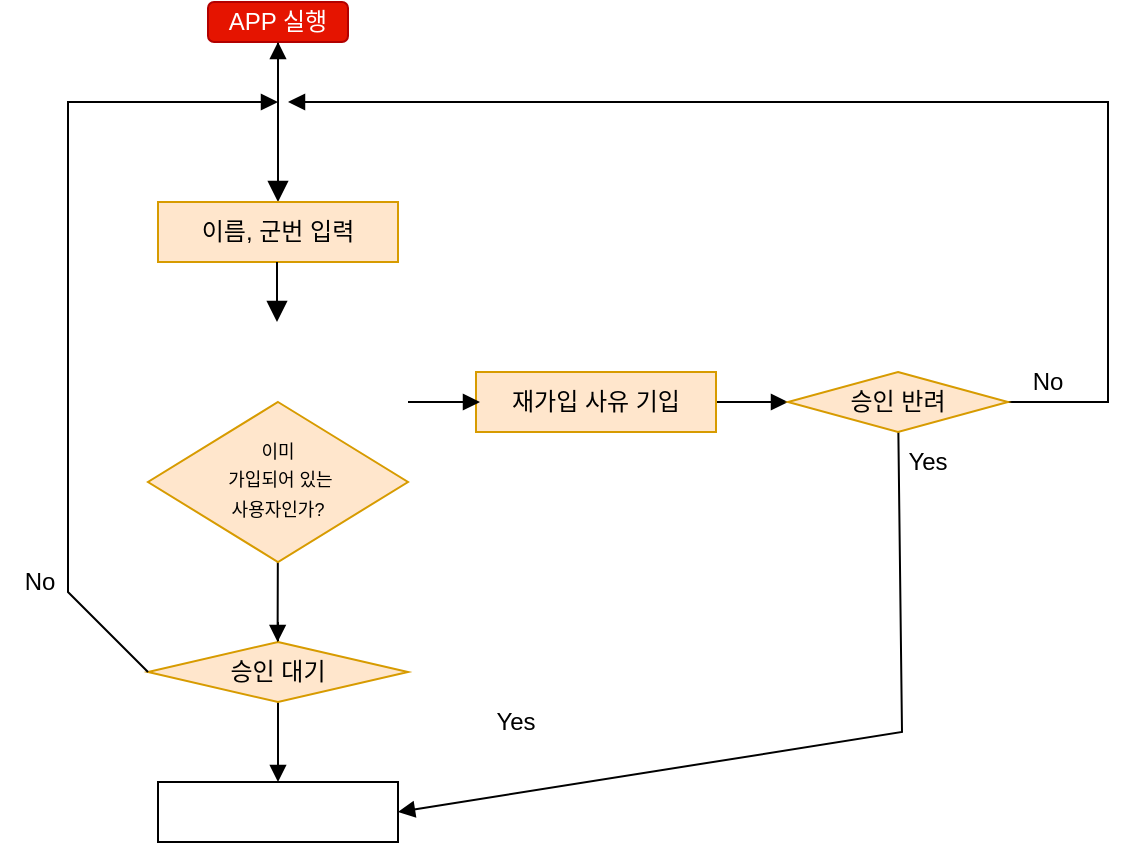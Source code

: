 <mxfile version="15.0.6" type="github"><diagram id="C5RBs43oDa-KdzZeNtuy" name="Page-1"><mxGraphModel dx="473" dy="286" grid="1" gridSize="10" guides="1" tooltips="1" connect="1" arrows="1" fold="1" page="1" pageScale="1" pageWidth="827" pageHeight="1169" math="0" shadow="0"><root><mxCell id="WIyWlLk6GJQsqaUBKTNV-0"/><mxCell id="WIyWlLk6GJQsqaUBKTNV-1" parent="WIyWlLk6GJQsqaUBKTNV-0"/><mxCell id="WIyWlLk6GJQsqaUBKTNV-2" value="" style="rounded=0;html=1;jettySize=auto;orthogonalLoop=1;fontSize=11;endArrow=block;endFill=1;endSize=8;strokeWidth=1;shadow=0;labelBackgroundColor=none;edgeStyle=orthogonalEdgeStyle;" parent="WIyWlLk6GJQsqaUBKTNV-1" source="WIyWlLk6GJQsqaUBKTNV-3" edge="1"><mxGeometry relative="1" as="geometry"><mxPoint x="195" y="130" as="targetPoint"/></mxGeometry></mxCell><mxCell id="WIyWlLk6GJQsqaUBKTNV-3" value="APP 실행" style="rounded=1;whiteSpace=wrap;html=1;fontSize=12;glass=0;strokeWidth=1;shadow=0;fillColor=#e51400;strokeColor=#B20000;fontColor=#ffffff;" parent="WIyWlLk6GJQsqaUBKTNV-1" vertex="1"><mxGeometry x="160" y="30" width="70" height="20" as="geometry"/></mxCell><mxCell id="0p1mIP0N4EkjdRxn-cH5-73" value="" style="edgeStyle=none;rounded=0;orthogonalLoop=1;jettySize=auto;html=1;endArrow=block;endFill=1;endSize=6;strokeWidth=1;" edge="1" parent="WIyWlLk6GJQsqaUBKTNV-1" target="WIyWlLk6GJQsqaUBKTNV-3"><mxGeometry relative="1" as="geometry"><mxPoint x="195" y="110" as="sourcePoint"/></mxGeometry></mxCell><mxCell id="0p1mIP0N4EkjdRxn-cH5-3" value="이름, 군번 입력" style="rounded=0;whiteSpace=wrap;html=1;fillColor=#ffe6cc;strokeColor=#d79b00;" vertex="1" parent="WIyWlLk6GJQsqaUBKTNV-1"><mxGeometry x="135" y="130" width="120" height="30" as="geometry"/></mxCell><mxCell id="0p1mIP0N4EkjdRxn-cH5-7" value="" style="rounded=0;html=1;jettySize=auto;orthogonalLoop=1;fontSize=11;endArrow=block;endFill=1;endSize=8;strokeWidth=1;shadow=0;labelBackgroundColor=none;edgeStyle=orthogonalEdgeStyle;" edge="1" parent="WIyWlLk6GJQsqaUBKTNV-1"><mxGeometry relative="1" as="geometry"><mxPoint x="194.5" y="160" as="sourcePoint"/><mxPoint x="194.5" y="190" as="targetPoint"/><Array as="points"><mxPoint x="194.5" y="180"/><mxPoint x="194.5" y="180"/></Array></mxGeometry></mxCell><mxCell id="0p1mIP0N4EkjdRxn-cH5-18" value="" style="edgeStyle=orthogonalEdgeStyle;rounded=0;orthogonalLoop=1;jettySize=auto;html=1;endArrow=block;endFill=1;" edge="1" parent="WIyWlLk6GJQsqaUBKTNV-1" target="0p1mIP0N4EkjdRxn-cH5-17"><mxGeometry relative="1" as="geometry"><mxPoint x="195" y="340" as="sourcePoint"/><Array as="points"><mxPoint x="195" y="350"/><mxPoint x="195" y="350"/></Array></mxGeometry></mxCell><mxCell id="0p1mIP0N4EkjdRxn-cH5-17" value="" style="whiteSpace=wrap;html=1;rounded=0;" vertex="1" parent="WIyWlLk6GJQsqaUBKTNV-1"><mxGeometry x="135" y="420" width="120" height="30" as="geometry"/></mxCell><mxCell id="0p1mIP0N4EkjdRxn-cH5-33" value="" style="edgeStyle=none;rounded=0;orthogonalLoop=1;jettySize=auto;html=1;endArrow=block;endFill=1;endSize=6;strokeWidth=1;" edge="1" parent="WIyWlLk6GJQsqaUBKTNV-1" source="0p1mIP0N4EkjdRxn-cH5-20" target="0p1mIP0N4EkjdRxn-cH5-32"><mxGeometry relative="1" as="geometry"/></mxCell><mxCell id="0p1mIP0N4EkjdRxn-cH5-20" value="재가입 사유 기입" style="whiteSpace=wrap;html=1;rounded=0;fillColor=#ffe6cc;strokeColor=#d79b00;" vertex="1" parent="WIyWlLk6GJQsqaUBKTNV-1"><mxGeometry x="294" y="215" width="120" height="30" as="geometry"/></mxCell><mxCell id="0p1mIP0N4EkjdRxn-cH5-27" value="승인 대기" style="rhombus;whiteSpace=wrap;html=1;fillColor=#ffe6cc;strokeColor=#d79b00;" vertex="1" parent="WIyWlLk6GJQsqaUBKTNV-1"><mxGeometry x="130" y="350" width="130" height="30" as="geometry"/></mxCell><mxCell id="0p1mIP0N4EkjdRxn-cH5-35" value="" style="edgeStyle=none;rounded=0;orthogonalLoop=1;jettySize=auto;html=1;endArrow=block;endFill=1;endSize=6;strokeWidth=1;" edge="1" parent="WIyWlLk6GJQsqaUBKTNV-1" source="0p1mIP0N4EkjdRxn-cH5-32"><mxGeometry relative="1" as="geometry"><mxPoint x="200" y="80" as="targetPoint"/><Array as="points"><mxPoint x="610" y="230"/><mxPoint x="610" y="80"/></Array></mxGeometry></mxCell><mxCell id="0p1mIP0N4EkjdRxn-cH5-44" value="" style="edgeStyle=none;rounded=0;orthogonalLoop=1;jettySize=auto;html=1;endArrow=block;endFill=1;endSize=6;strokeWidth=1;entryX=1;entryY=0.5;entryDx=0;entryDy=0;" edge="1" parent="WIyWlLk6GJQsqaUBKTNV-1" source="0p1mIP0N4EkjdRxn-cH5-32" target="0p1mIP0N4EkjdRxn-cH5-17"><mxGeometry relative="1" as="geometry"><mxPoint x="505" y="390" as="targetPoint"/><Array as="points"><mxPoint x="507" y="395"/></Array></mxGeometry></mxCell><mxCell id="0p1mIP0N4EkjdRxn-cH5-32" value="승인 반려" style="rhombus;whiteSpace=wrap;html=1;rounded=0;fillColor=#ffe6cc;strokeColor=#d79b00;" vertex="1" parent="WIyWlLk6GJQsqaUBKTNV-1"><mxGeometry x="450" y="215" width="110" height="30" as="geometry"/></mxCell><mxCell id="0p1mIP0N4EkjdRxn-cH5-36" value="No" style="text;html=1;strokeColor=none;fillColor=none;align=center;verticalAlign=middle;whiteSpace=wrap;rounded=0;" vertex="1" parent="WIyWlLk6GJQsqaUBKTNV-1"><mxGeometry x="560" y="210" width="40" height="20" as="geometry"/></mxCell><mxCell id="0p1mIP0N4EkjdRxn-cH5-39" value="" style="edgeStyle=none;rounded=0;orthogonalLoop=1;jettySize=auto;html=1;endArrow=block;endFill=1;endSize=6;strokeWidth=1;exitX=0;exitY=0.5;exitDx=0;exitDy=0;" edge="1" parent="WIyWlLk6GJQsqaUBKTNV-1" source="0p1mIP0N4EkjdRxn-cH5-27"><mxGeometry relative="1" as="geometry"><mxPoint x="470" y="460" as="sourcePoint"/><mxPoint x="195" y="80" as="targetPoint"/><Array as="points"><mxPoint x="90" y="325"/><mxPoint x="90" y="80"/></Array></mxGeometry></mxCell><mxCell id="0p1mIP0N4EkjdRxn-cH5-40" value="No" style="text;html=1;strokeColor=none;fillColor=none;align=center;verticalAlign=middle;whiteSpace=wrap;rounded=0;" vertex="1" parent="WIyWlLk6GJQsqaUBKTNV-1"><mxGeometry x="56" y="310" width="40" height="20" as="geometry"/></mxCell><mxCell id="0p1mIP0N4EkjdRxn-cH5-42" value="Yes" style="text;html=1;strokeColor=none;fillColor=none;align=center;verticalAlign=middle;whiteSpace=wrap;rounded=0;" vertex="1" parent="WIyWlLk6GJQsqaUBKTNV-1"><mxGeometry x="294" y="380" width="40" height="20" as="geometry"/></mxCell><mxCell id="0p1mIP0N4EkjdRxn-cH5-45" value="Yes" style="text;html=1;strokeColor=none;fillColor=none;align=center;verticalAlign=middle;whiteSpace=wrap;rounded=0;" vertex="1" parent="WIyWlLk6GJQsqaUBKTNV-1"><mxGeometry x="500" y="250" width="40" height="20" as="geometry"/></mxCell><mxCell id="0p1mIP0N4EkjdRxn-cH5-46" value="" style="edgeStyle=none;rounded=0;orthogonalLoop=1;jettySize=auto;html=1;endArrow=block;endFill=1;endSize=6;strokeWidth=1;" edge="1" parent="WIyWlLk6GJQsqaUBKTNV-1"><mxGeometry relative="1" as="geometry"><mxPoint x="260" y="230.0" as="sourcePoint"/><mxPoint x="296" y="230.0" as="targetPoint"/></mxGeometry></mxCell><mxCell id="0p1mIP0N4EkjdRxn-cH5-49" style="edgeStyle=none;rounded=0;orthogonalLoop=1;jettySize=auto;html=1;exitX=0.5;exitY=0;exitDx=0;exitDy=0;endArrow=block;endFill=1;endSize=6;strokeWidth=1;" edge="1" parent="WIyWlLk6GJQsqaUBKTNV-1" source="0p1mIP0N4EkjdRxn-cH5-27" target="0p1mIP0N4EkjdRxn-cH5-27"><mxGeometry relative="1" as="geometry"/></mxCell><mxCell id="0p1mIP0N4EkjdRxn-cH5-72" value="" style="edgeStyle=orthogonalEdgeStyle;rounded=0;orthogonalLoop=1;jettySize=auto;html=1;endArrow=block;endFill=1;" edge="1" parent="WIyWlLk6GJQsqaUBKTNV-1"><mxGeometry relative="1" as="geometry"><mxPoint x="195" y="300" as="sourcePoint"/><mxPoint x="194.8" y="350" as="targetPoint"/><Array as="points"><mxPoint x="194.8" y="280"/><mxPoint x="194.8" y="280"/></Array></mxGeometry></mxCell><mxCell id="WIyWlLk6GJQsqaUBKTNV-10" value="&lt;font style=&quot;font-size: 9px&quot;&gt;이미&lt;br&gt;&amp;nbsp;가입되어 있는&lt;br&gt;사용자인가?&lt;/font&gt;" style="rhombus;whiteSpace=wrap;html=1;shadow=0;fontFamily=Helvetica;fontSize=12;align=center;strokeWidth=1;spacing=6;spacingTop=-4;fillColor=#ffe6cc;strokeColor=#d79b00;" parent="WIyWlLk6GJQsqaUBKTNV-1" vertex="1"><mxGeometry x="130" y="230" width="130" height="80" as="geometry"/></mxCell></root></mxGraphModel></diagram></mxfile>